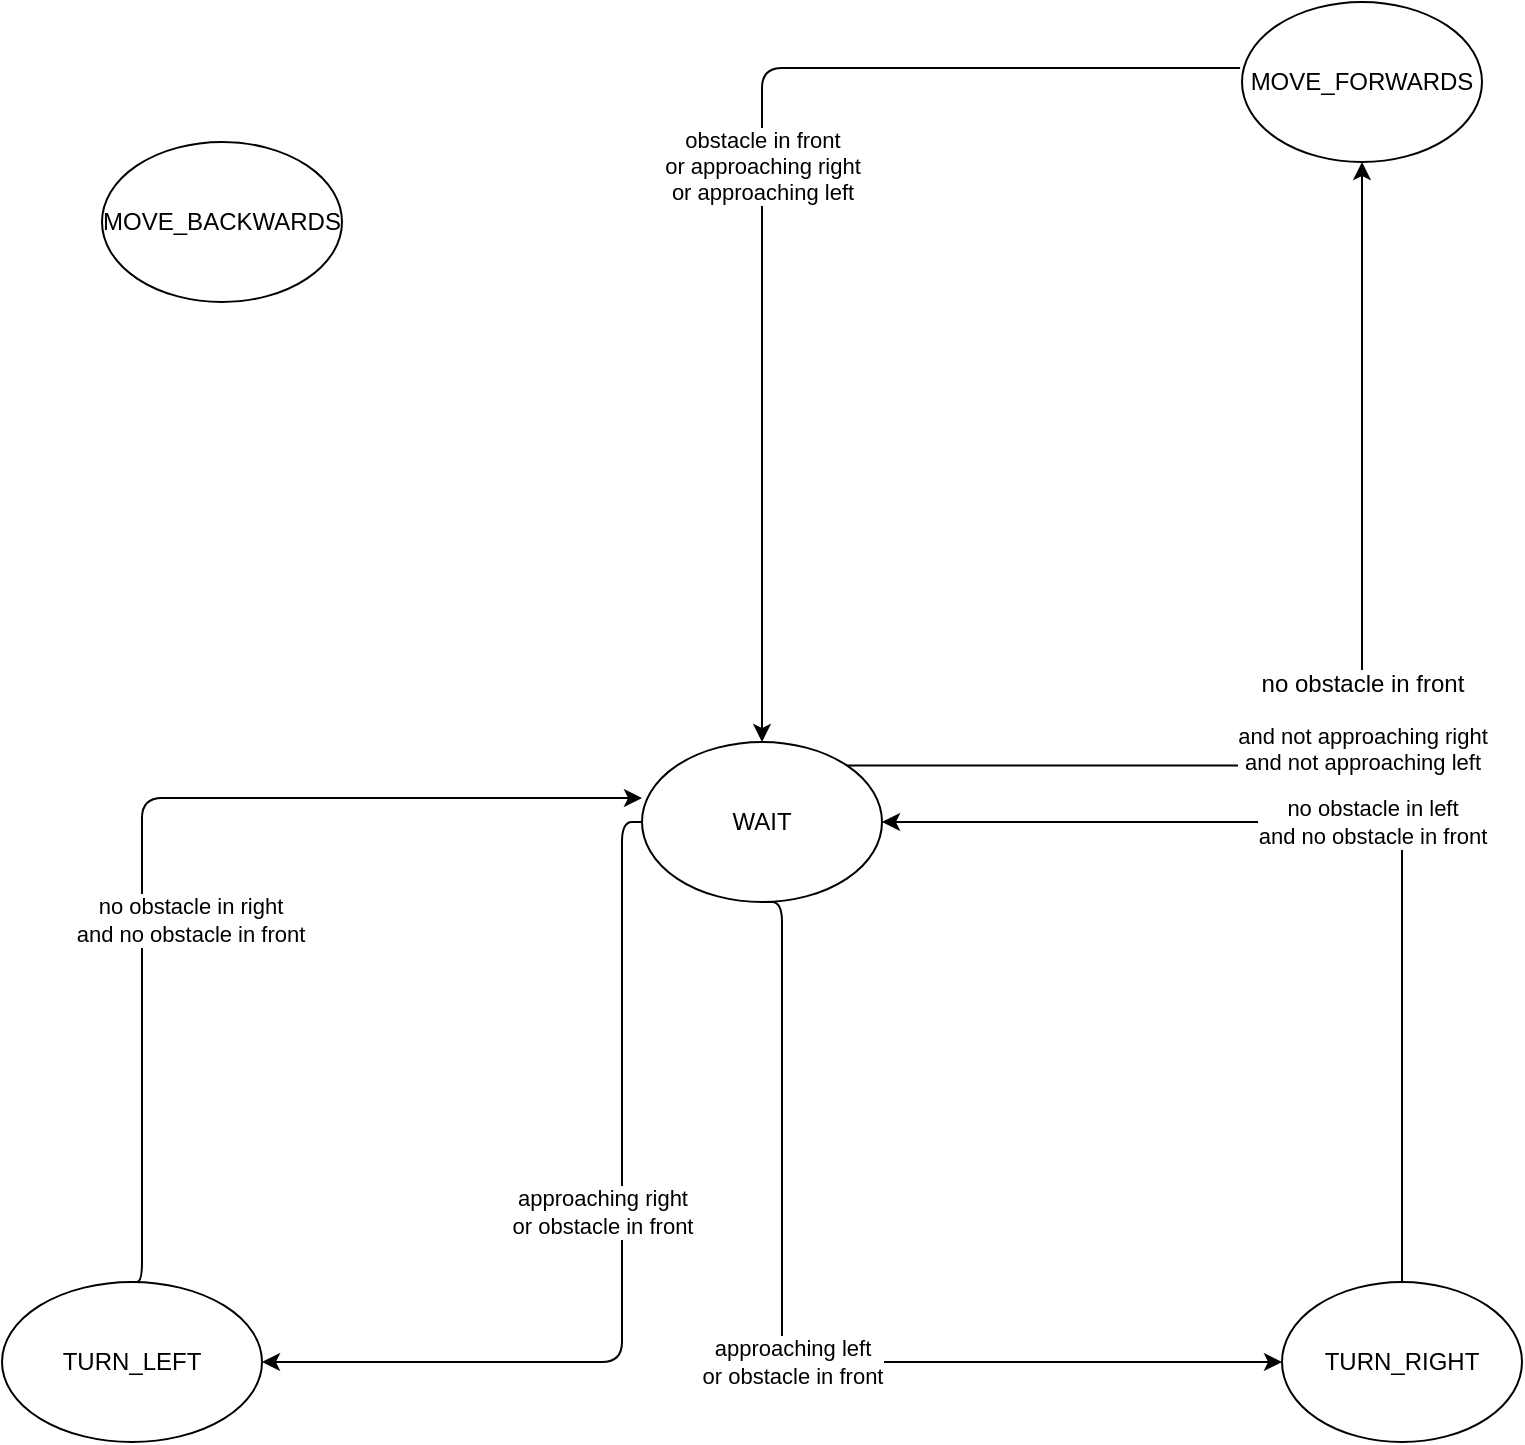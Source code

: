 <mxfile version="13.0.9" type="device"><diagram id="C5RBs43oDa-KdzZeNtuy" name="Page-1"><mxGraphModel dx="1662" dy="1932" grid="1" gridSize="10" guides="1" tooltips="1" connect="1" arrows="1" fold="1" page="1" pageScale="1" pageWidth="827" pageHeight="1169" math="0" shadow="0"><root><mxCell id="WIyWlLk6GJQsqaUBKTNV-0"/><mxCell id="WIyWlLk6GJQsqaUBKTNV-1" parent="WIyWlLk6GJQsqaUBKTNV-0"/><mxCell id="WAqEnyecJqeOcQweqXLk-0" value="WAIT" style="ellipse;whiteSpace=wrap;html=1;" parent="WIyWlLk6GJQsqaUBKTNV-1" vertex="1"><mxGeometry x="350" y="360" width="120" height="80" as="geometry"/></mxCell><mxCell id="WAqEnyecJqeOcQweqXLk-1" value="&lt;div&gt;MOVE_BACKWARDS&lt;/div&gt;" style="ellipse;whiteSpace=wrap;html=1;" parent="WIyWlLk6GJQsqaUBKTNV-1" vertex="1"><mxGeometry x="80" y="60" width="120" height="80" as="geometry"/></mxCell><mxCell id="WAqEnyecJqeOcQweqXLk-2" value="&lt;div&gt;MOVE_FORWARDS&lt;/div&gt;" style="ellipse;whiteSpace=wrap;html=1;" parent="WIyWlLk6GJQsqaUBKTNV-1" vertex="1"><mxGeometry x="650" y="-10" width="120" height="80" as="geometry"/></mxCell><mxCell id="WAqEnyecJqeOcQweqXLk-3" value="&lt;div&gt;TURN_LEFT&lt;/div&gt;" style="ellipse;whiteSpace=wrap;html=1;" parent="WIyWlLk6GJQsqaUBKTNV-1" vertex="1"><mxGeometry x="30" y="630" width="130" height="80" as="geometry"/></mxCell><mxCell id="WAqEnyecJqeOcQweqXLk-4" value="&lt;div&gt;TURN_RIGHT&lt;/div&gt;" style="ellipse;whiteSpace=wrap;html=1;" parent="WIyWlLk6GJQsqaUBKTNV-1" vertex="1"><mxGeometry x="670" y="630" width="120" height="80" as="geometry"/></mxCell><mxCell id="WAqEnyecJqeOcQweqXLk-7" value="&lt;div&gt;&lt;font style=&quot;font-size: 12px&quot;&gt;no obstacle in front&lt;/font&gt;&lt;/div&gt;&lt;div&gt;&lt;br&gt;&lt;/div&gt;&lt;div&gt;and not approaching right&lt;/div&gt;&lt;div&gt;and not approaching left&lt;br&gt;&lt;/div&gt;" style="edgeStyle=segmentEdgeStyle;endArrow=classic;html=1;exitX=1;exitY=0;exitDx=0;exitDy=0;" parent="WIyWlLk6GJQsqaUBKTNV-1" source="WAqEnyecJqeOcQweqXLk-0" target="WAqEnyecJqeOcQweqXLk-2" edge="1"><mxGeometry width="50" height="50" relative="1" as="geometry"><mxPoint x="390" y="430" as="sourcePoint"/><mxPoint x="440" y="380" as="targetPoint"/><Array as="points"><mxPoint x="710" y="372"/></Array></mxGeometry></mxCell><mxCell id="WAqEnyecJqeOcQweqXLk-8" value="&lt;div&gt;obstacle in front&lt;/div&gt;&lt;div&gt;or approaching right&lt;/div&gt;&lt;div&gt;or approaching left&lt;br&gt;&lt;/div&gt;" style="edgeStyle=elbowEdgeStyle;elbow=vertical;endArrow=classic;html=1;exitX=-0.008;exitY=0.413;exitDx=0;exitDy=0;exitPerimeter=0;entryX=0.5;entryY=0;entryDx=0;entryDy=0;" parent="WIyWlLk6GJQsqaUBKTNV-1" source="WAqEnyecJqeOcQweqXLk-2" target="WAqEnyecJqeOcQweqXLk-0" edge="1"><mxGeometry width="50" height="50" relative="1" as="geometry"><mxPoint x="420" y="290" as="sourcePoint"/><mxPoint x="440" y="380" as="targetPoint"/><Array as="points"><mxPoint x="430" y="23"/><mxPoint x="460" y="140"/></Array></mxGeometry></mxCell><mxCell id="WAqEnyecJqeOcQweqXLk-10" value="&lt;div&gt;approaching right&lt;/div&gt;&lt;div&gt;or obstacle in front&lt;br&gt;&lt;/div&gt;" style="edgeStyle=elbowEdgeStyle;elbow=horizontal;endArrow=classic;html=1;exitX=0;exitY=0.5;exitDx=0;exitDy=0;entryX=1;entryY=0.5;entryDx=0;entryDy=0;" parent="WIyWlLk6GJQsqaUBKTNV-1" source="WAqEnyecJqeOcQweqXLk-0" target="WAqEnyecJqeOcQweqXLk-3" edge="1"><mxGeometry x="-0.111" y="-10" width="50" height="50" relative="1" as="geometry"><mxPoint x="390" y="430" as="sourcePoint"/><mxPoint x="440" y="380" as="targetPoint"/><Array as="points"><mxPoint x="340" y="530"/></Array><mxPoint as="offset"/></mxGeometry></mxCell><mxCell id="WAqEnyecJqeOcQweqXLk-12" value="&lt;div&gt;approaching left&lt;/div&gt;&lt;div&gt;or obstacle in front&lt;br&gt;&lt;/div&gt;" style="edgeStyle=elbowEdgeStyle;elbow=horizontal;endArrow=classic;html=1;exitX=0.5;exitY=1;exitDx=0;exitDy=0;entryX=0;entryY=0.5;entryDx=0;entryDy=0;" parent="WIyWlLk6GJQsqaUBKTNV-1" source="WAqEnyecJqeOcQweqXLk-0" target="WAqEnyecJqeOcQweqXLk-4" edge="1"><mxGeometry width="50" height="50" relative="1" as="geometry"><mxPoint x="390" y="430" as="sourcePoint"/><mxPoint x="440" y="380" as="targetPoint"/><Array as="points"><mxPoint x="420" y="580"/></Array></mxGeometry></mxCell><mxCell id="WAqEnyecJqeOcQweqXLk-14" value="" style="edgeStyle=elbowEdgeStyle;elbow=horizontal;endArrow=classic;html=1;entryX=0;entryY=0.35;entryDx=0;entryDy=0;entryPerimeter=0;exitX=0.5;exitY=0;exitDx=0;exitDy=0;" parent="WIyWlLk6GJQsqaUBKTNV-1" target="WAqEnyecJqeOcQweqXLk-0" edge="1" source="WAqEnyecJqeOcQweqXLk-3"><mxGeometry width="50" height="50" relative="1" as="geometry"><mxPoint x="100" y="540" as="sourcePoint"/><mxPoint x="440" y="380" as="targetPoint"/><Array as="points"><mxPoint x="100" y="460"/></Array></mxGeometry></mxCell><mxCell id="WAqEnyecJqeOcQweqXLk-15" value="&lt;div&gt;no obstacle in right&lt;/div&gt;&lt;div&gt;and no obstacle in front&lt;br&gt;&lt;/div&gt;" style="edgeLabel;html=1;align=center;verticalAlign=middle;resizable=0;points=[];" parent="WAqEnyecJqeOcQweqXLk-14" vertex="1" connectable="0"><mxGeometry x="-0.249" y="-24" relative="1" as="geometry"><mxPoint as="offset"/></mxGeometry></mxCell><mxCell id="WAqEnyecJqeOcQweqXLk-16" value="&lt;div&gt;no obstacle in left&lt;/div&gt;&lt;div&gt;and no obstacle in front&lt;br&gt;&lt;/div&gt;" style="edgeStyle=elbowEdgeStyle;elbow=horizontal;endArrow=classic;html=1;entryX=1;entryY=0.5;entryDx=0;entryDy=0;" parent="WIyWlLk6GJQsqaUBKTNV-1" target="WAqEnyecJqeOcQweqXLk-0" edge="1"><mxGeometry width="50" height="50" relative="1" as="geometry"><mxPoint x="730" y="630" as="sourcePoint"/><mxPoint x="440" y="380" as="targetPoint"/><Array as="points"><mxPoint x="730" y="560"/><mxPoint x="672" y="450"/></Array></mxGeometry></mxCell></root></mxGraphModel></diagram></mxfile>
